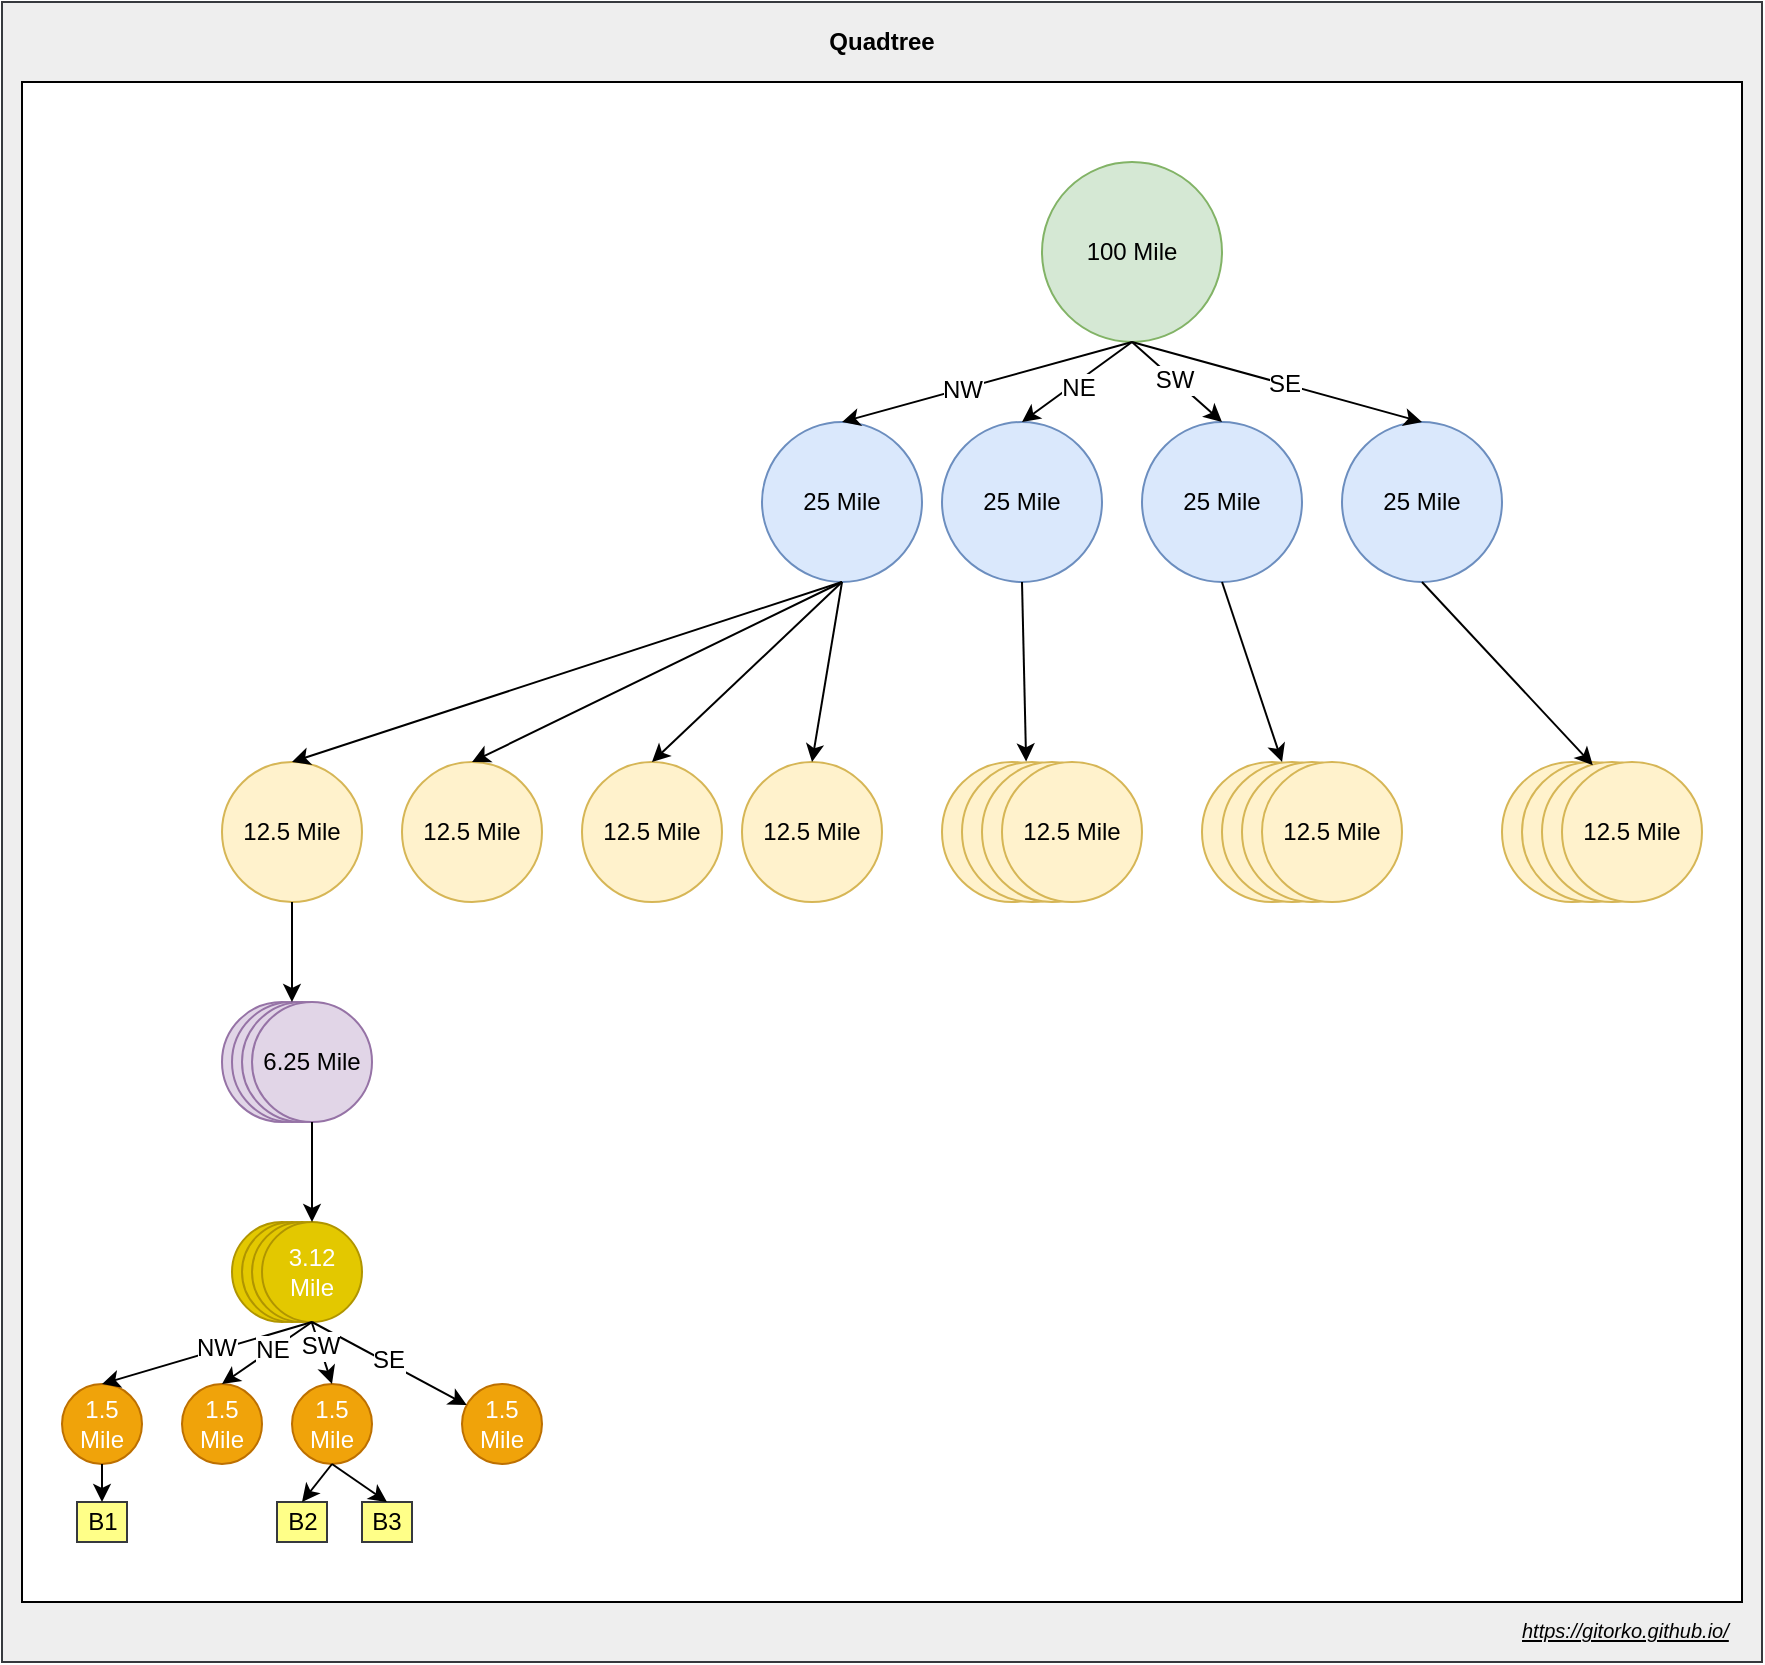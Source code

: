 <mxfile version="12.6.5" type="device"><diagram id="N5p4dTJN3tufuFMhfUwm" name="Page-1"><mxGraphModel dx="2343" dy="1420" grid="1" gridSize="10" guides="1" tooltips="1" connect="1" arrows="1" fold="1" page="1" pageScale="1" pageWidth="500" pageHeight="1200" math="0" shadow="0"><root><mxCell id="0"/><mxCell id="1" parent="0"/><mxCell id="6GEZ42PBVZ8RGGEBkhTh-81" value="" style="rounded=0;whiteSpace=wrap;html=1;fillColor=#eeeeee;strokeColor=#36393d;" vertex="1" parent="1"><mxGeometry x="-280" y="190" width="880" height="830" as="geometry"/></mxCell><mxCell id="6GEZ42PBVZ8RGGEBkhTh-80" value="" style="rounded=0;whiteSpace=wrap;html=1;" vertex="1" parent="1"><mxGeometry x="-270" y="230" width="860" height="760" as="geometry"/></mxCell><mxCell id="6GEZ42PBVZ8RGGEBkhTh-1" value="100 Mile" style="ellipse;whiteSpace=wrap;html=1;aspect=fixed;fillColor=#d5e8d4;strokeColor=#82b366;" vertex="1" parent="1"><mxGeometry x="240" y="270" width="90" height="90" as="geometry"/></mxCell><mxCell id="6GEZ42PBVZ8RGGEBkhTh-2" value="25 Mile" style="ellipse;whiteSpace=wrap;html=1;aspect=fixed;fillColor=#dae8fc;strokeColor=#6c8ebf;" vertex="1" parent="1"><mxGeometry x="100" y="400" width="80" height="80" as="geometry"/></mxCell><mxCell id="6GEZ42PBVZ8RGGEBkhTh-9" value="12.5 Mile" style="ellipse;whiteSpace=wrap;html=1;aspect=fixed;fillColor=#fff2cc;strokeColor=#d6b656;" vertex="1" parent="1"><mxGeometry x="-170" y="570" width="70" height="70" as="geometry"/></mxCell><mxCell id="6GEZ42PBVZ8RGGEBkhTh-3" value="25 Mile" style="ellipse;whiteSpace=wrap;html=1;aspect=fixed;fillColor=#dae8fc;strokeColor=#6c8ebf;" vertex="1" parent="1"><mxGeometry x="190" y="400" width="80" height="80" as="geometry"/></mxCell><mxCell id="6GEZ42PBVZ8RGGEBkhTh-4" value="25 Mile" style="ellipse;whiteSpace=wrap;html=1;aspect=fixed;fillColor=#dae8fc;strokeColor=#6c8ebf;" vertex="1" parent="1"><mxGeometry x="290" y="400" width="80" height="80" as="geometry"/></mxCell><mxCell id="6GEZ42PBVZ8RGGEBkhTh-6" value="12.5 Mile" style="ellipse;whiteSpace=wrap;html=1;aspect=fixed;fillColor=#fff2cc;strokeColor=#d6b656;" vertex="1" parent="1"><mxGeometry x="-80" y="570" width="70" height="70" as="geometry"/></mxCell><mxCell id="6GEZ42PBVZ8RGGEBkhTh-5" value="25 Mile" style="ellipse;whiteSpace=wrap;html=1;aspect=fixed;fillColor=#dae8fc;strokeColor=#6c8ebf;" vertex="1" parent="1"><mxGeometry x="390" y="400" width="80" height="80" as="geometry"/></mxCell><mxCell id="6GEZ42PBVZ8RGGEBkhTh-11" value="12.5 Mile" style="ellipse;whiteSpace=wrap;html=1;aspect=fixed;fillColor=#fff2cc;strokeColor=#d6b656;" vertex="1" parent="1"><mxGeometry x="90" y="570" width="70" height="70" as="geometry"/></mxCell><mxCell id="6GEZ42PBVZ8RGGEBkhTh-12" value="12.5 Mile" style="ellipse;whiteSpace=wrap;html=1;aspect=fixed;fillColor=#fff2cc;strokeColor=#d6b656;" vertex="1" parent="1"><mxGeometry x="10" y="570" width="70" height="70" as="geometry"/></mxCell><mxCell id="6GEZ42PBVZ8RGGEBkhTh-14" value="12.5 Mile" style="ellipse;whiteSpace=wrap;html=1;aspect=fixed;fillColor=#fff2cc;strokeColor=#d6b656;" vertex="1" parent="1"><mxGeometry x="190" y="570" width="70" height="70" as="geometry"/></mxCell><mxCell id="6GEZ42PBVZ8RGGEBkhTh-16" value="" style="endArrow=classic;html=1;entryX=0.5;entryY=0;entryDx=0;entryDy=0;" edge="1" parent="1" target="6GEZ42PBVZ8RGGEBkhTh-2"><mxGeometry width="50" height="50" relative="1" as="geometry"><mxPoint x="285" y="360" as="sourcePoint"/><mxPoint x="210" y="320" as="targetPoint"/></mxGeometry></mxCell><mxCell id="6GEZ42PBVZ8RGGEBkhTh-56" value="NW" style="text;html=1;align=center;verticalAlign=middle;resizable=0;points=[];labelBackgroundColor=#ffffff;" vertex="1" connectable="0" parent="6GEZ42PBVZ8RGGEBkhTh-16"><mxGeometry x="0.167" relative="1" as="geometry"><mxPoint as="offset"/></mxGeometry></mxCell><mxCell id="6GEZ42PBVZ8RGGEBkhTh-17" value="" style="endArrow=classic;html=1;exitX=0.5;exitY=1;exitDx=0;exitDy=0;entryX=0.5;entryY=0;entryDx=0;entryDy=0;" edge="1" parent="1" source="6GEZ42PBVZ8RGGEBkhTh-1" target="6GEZ42PBVZ8RGGEBkhTh-3"><mxGeometry width="50" height="50" relative="1" as="geometry"><mxPoint x="263.18" y="356.82" as="sourcePoint"/><mxPoint x="150" y="410" as="targetPoint"/></mxGeometry></mxCell><mxCell id="6GEZ42PBVZ8RGGEBkhTh-57" value="NE" style="text;html=1;align=center;verticalAlign=middle;resizable=0;points=[];labelBackgroundColor=#ffffff;" vertex="1" connectable="0" parent="6GEZ42PBVZ8RGGEBkhTh-17"><mxGeometry x="0.039" y="2" relative="1" as="geometry"><mxPoint as="offset"/></mxGeometry></mxCell><mxCell id="6GEZ42PBVZ8RGGEBkhTh-18" value="" style="endArrow=classic;html=1;entryX=0.5;entryY=0;entryDx=0;entryDy=0;exitX=0.5;exitY=1;exitDx=0;exitDy=0;" edge="1" parent="1" source="6GEZ42PBVZ8RGGEBkhTh-1" target="6GEZ42PBVZ8RGGEBkhTh-4"><mxGeometry width="50" height="50" relative="1" as="geometry"><mxPoint x="295" y="370" as="sourcePoint"/><mxPoint x="150" y="410" as="targetPoint"/></mxGeometry></mxCell><mxCell id="6GEZ42PBVZ8RGGEBkhTh-60" value="SW" style="text;html=1;align=center;verticalAlign=middle;resizable=0;points=[];labelBackgroundColor=#ffffff;" vertex="1" connectable="0" parent="6GEZ42PBVZ8RGGEBkhTh-18"><mxGeometry x="-0.074" relative="1" as="geometry"><mxPoint as="offset"/></mxGeometry></mxCell><mxCell id="6GEZ42PBVZ8RGGEBkhTh-19" value="" style="endArrow=classic;html=1;entryX=0.5;entryY=0;entryDx=0;entryDy=0;exitX=0.5;exitY=1;exitDx=0;exitDy=0;" edge="1" parent="1" source="6GEZ42PBVZ8RGGEBkhTh-1" target="6GEZ42PBVZ8RGGEBkhTh-5"><mxGeometry width="50" height="50" relative="1" as="geometry"><mxPoint x="290" y="360" as="sourcePoint"/><mxPoint x="160" y="420" as="targetPoint"/></mxGeometry></mxCell><mxCell id="6GEZ42PBVZ8RGGEBkhTh-61" value="SE" style="text;html=1;align=center;verticalAlign=middle;resizable=0;points=[];labelBackgroundColor=#ffffff;" vertex="1" connectable="0" parent="6GEZ42PBVZ8RGGEBkhTh-19"><mxGeometry x="0.043" relative="1" as="geometry"><mxPoint as="offset"/></mxGeometry></mxCell><mxCell id="6GEZ42PBVZ8RGGEBkhTh-20" value="" style="endArrow=classic;html=1;exitX=0.5;exitY=1;exitDx=0;exitDy=0;entryX=0.5;entryY=0;entryDx=0;entryDy=0;" edge="1" parent="1" source="6GEZ42PBVZ8RGGEBkhTh-2" target="6GEZ42PBVZ8RGGEBkhTh-9"><mxGeometry width="50" height="50" relative="1" as="geometry"><mxPoint x="85" y="500.0" as="sourcePoint"/><mxPoint x="30" y="540" as="targetPoint"/></mxGeometry></mxCell><mxCell id="6GEZ42PBVZ8RGGEBkhTh-21" value="" style="endArrow=classic;html=1;entryX=0.5;entryY=0;entryDx=0;entryDy=0;" edge="1" parent="1" target="6GEZ42PBVZ8RGGEBkhTh-6"><mxGeometry width="50" height="50" relative="1" as="geometry"><mxPoint x="140" y="480" as="sourcePoint"/><mxPoint x="55" y="580" as="targetPoint"/></mxGeometry></mxCell><mxCell id="6GEZ42PBVZ8RGGEBkhTh-22" value="" style="endArrow=classic;html=1;entryX=0.5;entryY=0;entryDx=0;entryDy=0;exitX=0.5;exitY=1;exitDx=0;exitDy=0;" edge="1" parent="1" source="6GEZ42PBVZ8RGGEBkhTh-2" target="6GEZ42PBVZ8RGGEBkhTh-12"><mxGeometry width="50" height="50" relative="1" as="geometry"><mxPoint x="150" y="490" as="sourcePoint"/><mxPoint x="145" y="580" as="targetPoint"/></mxGeometry></mxCell><mxCell id="6GEZ42PBVZ8RGGEBkhTh-23" value="" style="endArrow=classic;html=1;entryX=0.5;entryY=0;entryDx=0;entryDy=0;exitX=0.5;exitY=1;exitDx=0;exitDy=0;" edge="1" parent="1" source="6GEZ42PBVZ8RGGEBkhTh-2" target="6GEZ42PBVZ8RGGEBkhTh-11"><mxGeometry width="50" height="50" relative="1" as="geometry"><mxPoint x="160" y="500" as="sourcePoint"/><mxPoint x="155" y="590" as="targetPoint"/></mxGeometry></mxCell><mxCell id="6GEZ42PBVZ8RGGEBkhTh-24" value="12.5 Mile" style="ellipse;whiteSpace=wrap;html=1;aspect=fixed;fillColor=#fff2cc;strokeColor=#d6b656;" vertex="1" parent="1"><mxGeometry x="200" y="570" width="70" height="70" as="geometry"/></mxCell><mxCell id="6GEZ42PBVZ8RGGEBkhTh-25" value="12.5 Mile" style="ellipse;whiteSpace=wrap;html=1;aspect=fixed;fillColor=#fff2cc;strokeColor=#d6b656;" vertex="1" parent="1"><mxGeometry x="210" y="570" width="70" height="70" as="geometry"/></mxCell><mxCell id="6GEZ42PBVZ8RGGEBkhTh-26" value="12.5 Mile" style="ellipse;whiteSpace=wrap;html=1;aspect=fixed;fillColor=#fff2cc;strokeColor=#d6b656;" vertex="1" parent="1"><mxGeometry x="220" y="570" width="70" height="70" as="geometry"/></mxCell><mxCell id="6GEZ42PBVZ8RGGEBkhTh-27" value="12.5 Mile" style="ellipse;whiteSpace=wrap;html=1;aspect=fixed;fillColor=#fff2cc;strokeColor=#d6b656;" vertex="1" parent="1"><mxGeometry x="320" y="570" width="70" height="70" as="geometry"/></mxCell><mxCell id="6GEZ42PBVZ8RGGEBkhTh-28" value="12.5 Mile" style="ellipse;whiteSpace=wrap;html=1;aspect=fixed;fillColor=#fff2cc;strokeColor=#d6b656;" vertex="1" parent="1"><mxGeometry x="330" y="570" width="70" height="70" as="geometry"/></mxCell><mxCell id="6GEZ42PBVZ8RGGEBkhTh-29" value="12.5 Mile" style="ellipse;whiteSpace=wrap;html=1;aspect=fixed;fillColor=#fff2cc;strokeColor=#d6b656;" vertex="1" parent="1"><mxGeometry x="340" y="570" width="70" height="70" as="geometry"/></mxCell><mxCell id="6GEZ42PBVZ8RGGEBkhTh-30" value="12.5 Mile" style="ellipse;whiteSpace=wrap;html=1;aspect=fixed;fillColor=#fff2cc;strokeColor=#d6b656;" vertex="1" parent="1"><mxGeometry x="350" y="570" width="70" height="70" as="geometry"/></mxCell><mxCell id="6GEZ42PBVZ8RGGEBkhTh-31" value="12.5 Mile" style="ellipse;whiteSpace=wrap;html=1;aspect=fixed;fillColor=#fff2cc;strokeColor=#d6b656;" vertex="1" parent="1"><mxGeometry x="470" y="570" width="70" height="70" as="geometry"/></mxCell><mxCell id="6GEZ42PBVZ8RGGEBkhTh-32" value="12.5 Mile" style="ellipse;whiteSpace=wrap;html=1;aspect=fixed;fillColor=#fff2cc;strokeColor=#d6b656;" vertex="1" parent="1"><mxGeometry x="480" y="570" width="70" height="70" as="geometry"/></mxCell><mxCell id="6GEZ42PBVZ8RGGEBkhTh-33" value="12.5 Mile" style="ellipse;whiteSpace=wrap;html=1;aspect=fixed;fillColor=#fff2cc;strokeColor=#d6b656;" vertex="1" parent="1"><mxGeometry x="490" y="570" width="70" height="70" as="geometry"/></mxCell><mxCell id="6GEZ42PBVZ8RGGEBkhTh-34" value="12.5 Mile" style="ellipse;whiteSpace=wrap;html=1;aspect=fixed;fillColor=#fff2cc;strokeColor=#d6b656;" vertex="1" parent="1"><mxGeometry x="500" y="570" width="70" height="70" as="geometry"/></mxCell><mxCell id="6GEZ42PBVZ8RGGEBkhTh-35" value="" style="endArrow=classic;html=1;exitX=0.5;exitY=1;exitDx=0;exitDy=0;entryX=0.363;entryY=0.023;entryDx=0;entryDy=0;entryPerimeter=0;" edge="1" parent="1" source="6GEZ42PBVZ8RGGEBkhTh-5" target="6GEZ42PBVZ8RGGEBkhTh-33"><mxGeometry width="50" height="50" relative="1" as="geometry"><mxPoint x="480" y="560" as="sourcePoint"/><mxPoint x="530" y="510" as="targetPoint"/></mxGeometry></mxCell><mxCell id="6GEZ42PBVZ8RGGEBkhTh-36" value="" style="endArrow=classic;html=1;exitX=0.5;exitY=1;exitDx=0;exitDy=0;entryX=0.429;entryY=0;entryDx=0;entryDy=0;entryPerimeter=0;" edge="1" parent="1" source="6GEZ42PBVZ8RGGEBkhTh-4" target="6GEZ42PBVZ8RGGEBkhTh-28"><mxGeometry width="50" height="50" relative="1" as="geometry"><mxPoint x="380" y="560" as="sourcePoint"/><mxPoint x="430" y="510" as="targetPoint"/></mxGeometry></mxCell><mxCell id="6GEZ42PBVZ8RGGEBkhTh-37" value="" style="endArrow=classic;html=1;exitX=0.5;exitY=1;exitDx=0;exitDy=0;entryX=0.458;entryY=-0.004;entryDx=0;entryDy=0;entryPerimeter=0;" edge="1" parent="1" source="6GEZ42PBVZ8RGGEBkhTh-3" target="6GEZ42PBVZ8RGGEBkhTh-24"><mxGeometry width="50" height="50" relative="1" as="geometry"><mxPoint x="230" y="560" as="sourcePoint"/><mxPoint x="280" y="510" as="targetPoint"/></mxGeometry></mxCell><mxCell id="6GEZ42PBVZ8RGGEBkhTh-38" value="6.25 Mile" style="ellipse;whiteSpace=wrap;html=1;aspect=fixed;fillColor=#e1d5e7;strokeColor=#9673a6;" vertex="1" parent="1"><mxGeometry x="-170" y="690" width="60" height="60" as="geometry"/></mxCell><mxCell id="6GEZ42PBVZ8RGGEBkhTh-39" value="6.25 Mile" style="ellipse;whiteSpace=wrap;html=1;aspect=fixed;fillColor=#e1d5e7;strokeColor=#9673a6;" vertex="1" parent="1"><mxGeometry x="-165" y="690" width="60" height="60" as="geometry"/></mxCell><mxCell id="6GEZ42PBVZ8RGGEBkhTh-40" value="6.25 Mile" style="ellipse;whiteSpace=wrap;html=1;aspect=fixed;fillColor=#e1d5e7;strokeColor=#9673a6;" vertex="1" parent="1"><mxGeometry x="-160" y="690" width="60" height="60" as="geometry"/></mxCell><mxCell id="6GEZ42PBVZ8RGGEBkhTh-41" value="6.25 Mile" style="ellipse;whiteSpace=wrap;html=1;aspect=fixed;fillColor=#e1d5e7;strokeColor=#9673a6;" vertex="1" parent="1"><mxGeometry x="-155" y="690" width="60" height="60" as="geometry"/></mxCell><mxCell id="6GEZ42PBVZ8RGGEBkhTh-43" value="" style="endArrow=classic;html=1;exitX=0.5;exitY=1;exitDx=0;exitDy=0;entryX=0.333;entryY=0;entryDx=0;entryDy=0;entryPerimeter=0;" edge="1" parent="1" source="6GEZ42PBVZ8RGGEBkhTh-9" target="6GEZ42PBVZ8RGGEBkhTh-41"><mxGeometry width="50" height="50" relative="1" as="geometry"><mxPoint x="-120" y="700" as="sourcePoint"/><mxPoint x="-70" y="650" as="targetPoint"/></mxGeometry></mxCell><mxCell id="6GEZ42PBVZ8RGGEBkhTh-44" value="3.12 Mile" style="ellipse;whiteSpace=wrap;html=1;aspect=fixed;fillColor=#e3c800;strokeColor=#B09500;fontColor=#ffffff;" vertex="1" parent="1"><mxGeometry x="-165" y="800" width="50" height="50" as="geometry"/></mxCell><mxCell id="6GEZ42PBVZ8RGGEBkhTh-47" value="3.12 Mile" style="ellipse;whiteSpace=wrap;html=1;aspect=fixed;fillColor=#e3c800;strokeColor=#B09500;fontColor=#ffffff;" vertex="1" parent="1"><mxGeometry x="-160" y="800" width="50" height="50" as="geometry"/></mxCell><mxCell id="6GEZ42PBVZ8RGGEBkhTh-48" value="3.12 Mile" style="ellipse;whiteSpace=wrap;html=1;aspect=fixed;fillColor=#e3c800;strokeColor=#B09500;fontColor=#ffffff;" vertex="1" parent="1"><mxGeometry x="-155" y="800" width="50" height="50" as="geometry"/></mxCell><mxCell id="6GEZ42PBVZ8RGGEBkhTh-49" value="3.12 Mile" style="ellipse;whiteSpace=wrap;html=1;aspect=fixed;fillColor=#e3c800;strokeColor=#B09500;fontColor=#ffffff;" vertex="1" parent="1"><mxGeometry x="-150" y="800" width="50" height="50" as="geometry"/></mxCell><mxCell id="6GEZ42PBVZ8RGGEBkhTh-50" value="" style="endArrow=classic;html=1;exitX=0.5;exitY=1;exitDx=0;exitDy=0;entryX=0.5;entryY=0;entryDx=0;entryDy=0;" edge="1" parent="1" source="6GEZ42PBVZ8RGGEBkhTh-41" target="6GEZ42PBVZ8RGGEBkhTh-49"><mxGeometry width="50" height="50" relative="1" as="geometry"><mxPoint x="-100" y="810" as="sourcePoint"/><mxPoint x="-50" y="760" as="targetPoint"/></mxGeometry></mxCell><mxCell id="6GEZ42PBVZ8RGGEBkhTh-51" value="1.5 Mile" style="ellipse;whiteSpace=wrap;html=1;aspect=fixed;fillColor=#f0a30a;strokeColor=#BD7000;fontColor=#ffffff;" vertex="1" parent="1"><mxGeometry x="-190" y="881" width="40" height="40" as="geometry"/></mxCell><mxCell id="6GEZ42PBVZ8RGGEBkhTh-52" value="1.5 Mile" style="ellipse;whiteSpace=wrap;html=1;aspect=fixed;fillColor=#f0a30a;strokeColor=#BD7000;fontColor=#ffffff;" vertex="1" parent="1"><mxGeometry x="-135" y="881" width="40" height="40" as="geometry"/></mxCell><mxCell id="6GEZ42PBVZ8RGGEBkhTh-53" value="1.5 Mile" style="ellipse;whiteSpace=wrap;html=1;aspect=fixed;fillColor=#f0a30a;strokeColor=#BD7000;fontColor=#ffffff;" vertex="1" parent="1"><mxGeometry x="-250" y="881" width="40" height="40" as="geometry"/></mxCell><mxCell id="6GEZ42PBVZ8RGGEBkhTh-54" value="1.5 Mile" style="ellipse;whiteSpace=wrap;html=1;aspect=fixed;fillColor=#f0a30a;strokeColor=#BD7000;fontColor=#ffffff;" vertex="1" parent="1"><mxGeometry x="-50" y="881" width="40" height="40" as="geometry"/></mxCell><mxCell id="6GEZ42PBVZ8RGGEBkhTh-55" value="" style="endArrow=classic;html=1;exitX=0.5;exitY=1;exitDx=0;exitDy=0;" edge="1" parent="1" source="6GEZ42PBVZ8RGGEBkhTh-49" target="6GEZ42PBVZ8RGGEBkhTh-54"><mxGeometry width="50" height="50" relative="1" as="geometry"><mxPoint x="-20" y="910" as="sourcePoint"/><mxPoint x="30" y="860" as="targetPoint"/></mxGeometry></mxCell><mxCell id="6GEZ42PBVZ8RGGEBkhTh-78" value="SE" style="text;html=1;align=center;verticalAlign=middle;resizable=0;points=[];labelBackgroundColor=#ffffff;" vertex="1" connectable="0" parent="6GEZ42PBVZ8RGGEBkhTh-55"><mxGeometry x="-0.038" y="1" relative="1" as="geometry"><mxPoint as="offset"/></mxGeometry></mxCell><mxCell id="6GEZ42PBVZ8RGGEBkhTh-62" value="B1" style="rounded=0;whiteSpace=wrap;html=1;fillColor=#ffff88;strokeColor=#36393d;" vertex="1" parent="1"><mxGeometry x="-242.5" y="940" width="25" height="20" as="geometry"/></mxCell><mxCell id="6GEZ42PBVZ8RGGEBkhTh-63" value="B2" style="rounded=0;whiteSpace=wrap;html=1;fillColor=#ffff88;strokeColor=#36393d;" vertex="1" parent="1"><mxGeometry x="-142.5" y="940" width="25" height="20" as="geometry"/></mxCell><mxCell id="6GEZ42PBVZ8RGGEBkhTh-64" value="B3" style="rounded=0;whiteSpace=wrap;html=1;fillColor=#ffff88;strokeColor=#36393d;" vertex="1" parent="1"><mxGeometry x="-100" y="940" width="25" height="20" as="geometry"/></mxCell><mxCell id="6GEZ42PBVZ8RGGEBkhTh-65" value="" style="endArrow=classic;html=1;exitX=0.5;exitY=1;exitDx=0;exitDy=0;entryX=0.5;entryY=0;entryDx=0;entryDy=0;" edge="1" parent="1" source="6GEZ42PBVZ8RGGEBkhTh-49" target="6GEZ42PBVZ8RGGEBkhTh-53"><mxGeometry width="50" height="50" relative="1" as="geometry"><mxPoint x="-170" y="890" as="sourcePoint"/><mxPoint x="-120" y="840" as="targetPoint"/></mxGeometry></mxCell><mxCell id="6GEZ42PBVZ8RGGEBkhTh-74" value="NW" style="text;html=1;align=center;verticalAlign=middle;resizable=0;points=[];labelBackgroundColor=#ffffff;" vertex="1" connectable="0" parent="6GEZ42PBVZ8RGGEBkhTh-65"><mxGeometry x="-0.087" y="-1" relative="1" as="geometry"><mxPoint as="offset"/></mxGeometry></mxCell><mxCell id="6GEZ42PBVZ8RGGEBkhTh-66" value="" style="endArrow=classic;html=1;entryX=0.5;entryY=0;entryDx=0;entryDy=0;exitX=0.5;exitY=1;exitDx=0;exitDy=0;" edge="1" parent="1" source="6GEZ42PBVZ8RGGEBkhTh-49" target="6GEZ42PBVZ8RGGEBkhTh-51"><mxGeometry width="50" height="50" relative="1" as="geometry"><mxPoint x="-130" y="850" as="sourcePoint"/><mxPoint x="-193" y="890" as="targetPoint"/></mxGeometry></mxCell><mxCell id="6GEZ42PBVZ8RGGEBkhTh-76" value="NE" style="text;html=1;align=center;verticalAlign=middle;resizable=0;points=[];labelBackgroundColor=#ffffff;" vertex="1" connectable="0" parent="6GEZ42PBVZ8RGGEBkhTh-66"><mxGeometry x="-0.096" relative="1" as="geometry"><mxPoint as="offset"/></mxGeometry></mxCell><mxCell id="6GEZ42PBVZ8RGGEBkhTh-69" value="" style="endArrow=classic;html=1;entryX=0.5;entryY=0;entryDx=0;entryDy=0;exitX=0.496;exitY=0.998;exitDx=0;exitDy=0;exitPerimeter=0;" edge="1" parent="1" source="6GEZ42PBVZ8RGGEBkhTh-49" target="6GEZ42PBVZ8RGGEBkhTh-52"><mxGeometry width="50" height="50" relative="1" as="geometry"><mxPoint x="-120" y="850" as="sourcePoint"/><mxPoint x="-135" y="890" as="targetPoint"/></mxGeometry></mxCell><mxCell id="6GEZ42PBVZ8RGGEBkhTh-77" value="SW" style="text;html=1;align=center;verticalAlign=middle;resizable=0;points=[];labelBackgroundColor=#ffffff;" vertex="1" connectable="0" parent="6GEZ42PBVZ8RGGEBkhTh-69"><mxGeometry x="-0.221" relative="1" as="geometry"><mxPoint as="offset"/></mxGeometry></mxCell><mxCell id="6GEZ42PBVZ8RGGEBkhTh-72" value="" style="endArrow=classic;html=1;exitX=0.5;exitY=1;exitDx=0;exitDy=0;entryX=0.5;entryY=0;entryDx=0;entryDy=0;" edge="1" parent="1" source="6GEZ42PBVZ8RGGEBkhTh-52" target="6GEZ42PBVZ8RGGEBkhTh-63"><mxGeometry width="50" height="50" relative="1" as="geometry"><mxPoint x="-110" y="980" as="sourcePoint"/><mxPoint x="-60" y="930" as="targetPoint"/></mxGeometry></mxCell><mxCell id="6GEZ42PBVZ8RGGEBkhTh-73" value="" style="endArrow=classic;html=1;exitX=0.5;exitY=1;exitDx=0;exitDy=0;entryX=0.5;entryY=0;entryDx=0;entryDy=0;" edge="1" parent="1" source="6GEZ42PBVZ8RGGEBkhTh-52" target="6GEZ42PBVZ8RGGEBkhTh-64"><mxGeometry width="50" height="50" relative="1" as="geometry"><mxPoint x="-90" y="931" as="sourcePoint"/><mxPoint x="-97.5" y="950" as="targetPoint"/></mxGeometry></mxCell><mxCell id="6GEZ42PBVZ8RGGEBkhTh-79" value="" style="endArrow=classic;html=1;exitX=0.5;exitY=1;exitDx=0;exitDy=0;entryX=0.5;entryY=0;entryDx=0;entryDy=0;" edge="1" parent="1" source="6GEZ42PBVZ8RGGEBkhTh-53" target="6GEZ42PBVZ8RGGEBkhTh-62"><mxGeometry width="50" height="50" relative="1" as="geometry"><mxPoint x="-235" y="931" as="sourcePoint"/><mxPoint x="-250" y="950" as="targetPoint"/></mxGeometry></mxCell><mxCell id="6GEZ42PBVZ8RGGEBkhTh-82" value="Quadtree" style="text;html=1;strokeColor=none;fillColor=none;align=center;verticalAlign=middle;whiteSpace=wrap;rounded=0;fontStyle=1" vertex="1" parent="1"><mxGeometry x="120" y="200" width="80" height="20" as="geometry"/></mxCell><UserObject label="&lt;font style=&quot;font-size: 10px&quot;&gt;&lt;i&gt;&lt;u&gt;https://gitorko.github.io/&lt;/u&gt;&lt;/i&gt;&lt;/font&gt;" link="https://gitorko.github.io/" id="6GEZ42PBVZ8RGGEBkhTh-83"><mxCell style="text;html=1;" vertex="1" parent="1"><mxGeometry x="477.6" y="990" width="110" height="30" as="geometry"/></mxCell></UserObject></root></mxGraphModel></diagram></mxfile>